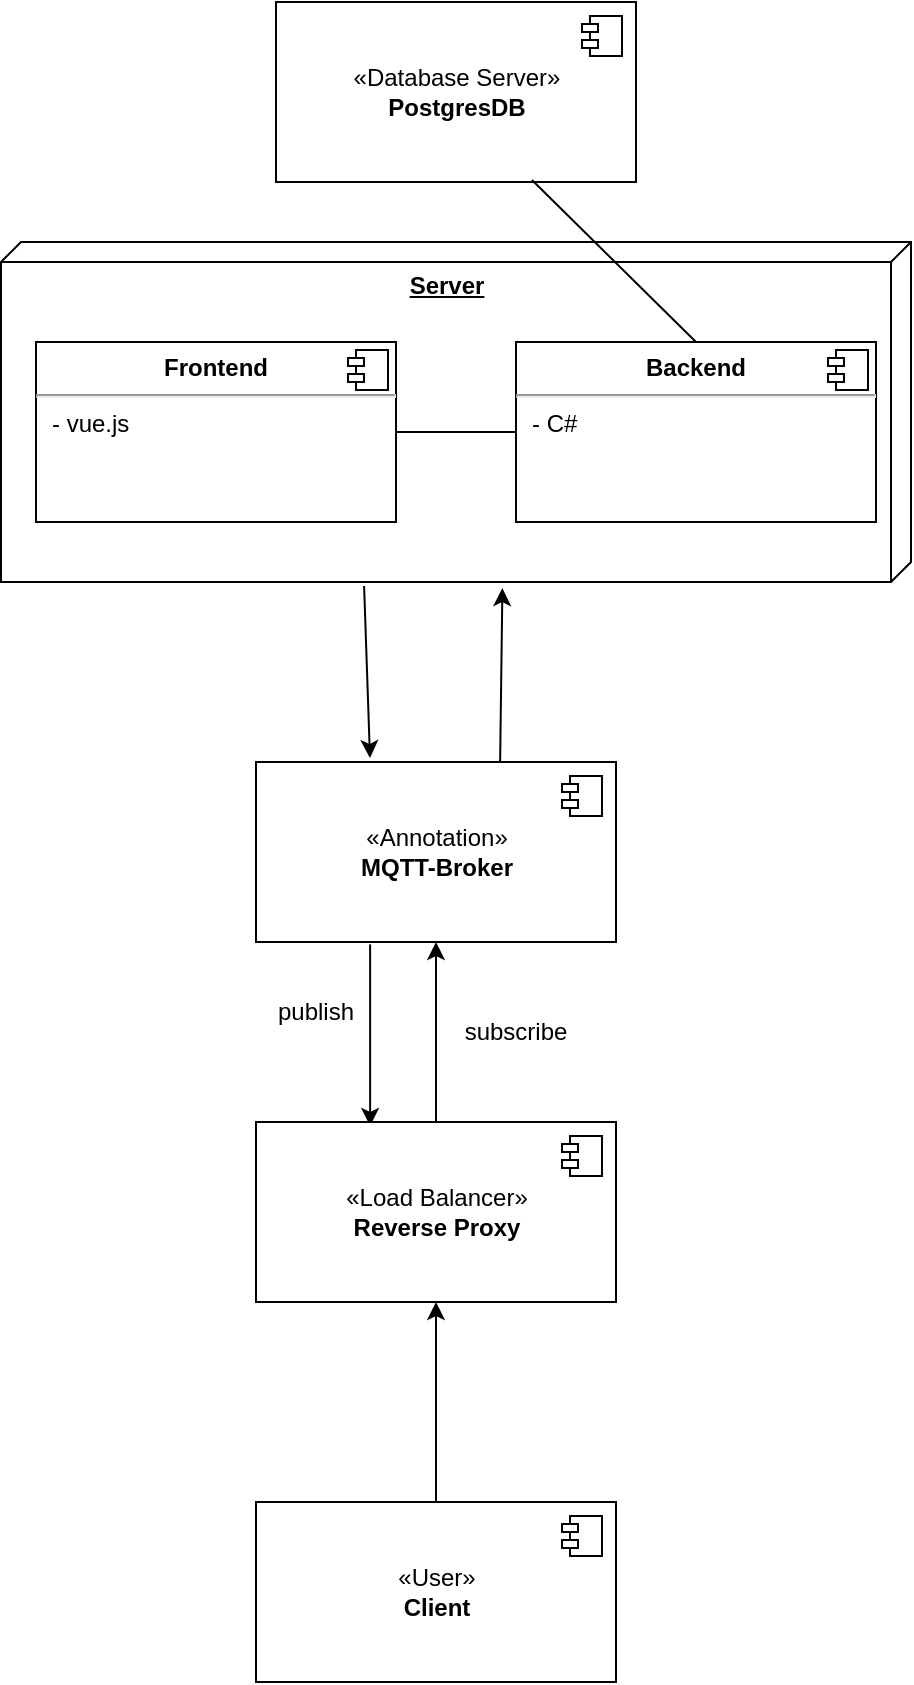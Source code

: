 <mxfile version="14.9.6" type="device"><diagram id="F7fACLqV5Iv1VbgsJtzd" name="Page-1"><mxGraphModel dx="1315" dy="675" grid="1" gridSize="10" guides="1" tooltips="1" connect="1" arrows="1" fold="1" page="1" pageScale="1" pageWidth="850" pageHeight="1100" math="0" shadow="0"><root><mxCell id="0"/><mxCell id="1" parent="0"/><mxCell id="19" style="edgeStyle=none;html=1;" parent="1" source="Iw-lahMxkx9hHxWYulpp-37" target="4" edge="1"><mxGeometry relative="1" as="geometry"/></mxCell><mxCell id="2" value="«User»&lt;br&gt;&lt;b&gt;Client&lt;/b&gt;" style="html=1;dropTarget=0;" parent="1" vertex="1"><mxGeometry x="340" y="760" width="180" height="90" as="geometry"/></mxCell><mxCell id="3" value="" style="shape=module;jettyWidth=8;jettyHeight=4;" parent="2" vertex="1"><mxGeometry x="1" width="20" height="20" relative="1" as="geometry"><mxPoint x="-27" y="7" as="offset"/></mxGeometry></mxCell><mxCell id="20" style="edgeStyle=none;html=1;exitX=0.317;exitY=1.013;exitDx=0;exitDy=0;exitPerimeter=0;entryX=0.317;entryY=0.022;entryDx=0;entryDy=0;entryPerimeter=0;" parent="1" source="4" target="Iw-lahMxkx9hHxWYulpp-37" edge="1"><mxGeometry relative="1" as="geometry"/></mxCell><mxCell id="29" style="edgeStyle=none;html=1;entryX=1.018;entryY=0.449;entryDx=0;entryDy=0;entryPerimeter=0;exitX=0.678;exitY=0.022;exitDx=0;exitDy=0;exitPerimeter=0;" parent="1" source="4" target="6" edge="1"><mxGeometry relative="1" as="geometry"/></mxCell><mxCell id="4" value="«Annotation»&lt;br&gt;&lt;b&gt;MQTT-Broker&lt;/b&gt;" style="html=1;dropTarget=0;" parent="1" vertex="1"><mxGeometry x="340" y="390" width="180" height="90" as="geometry"/></mxCell><mxCell id="5" value="" style="shape=module;jettyWidth=8;jettyHeight=4;" parent="4" vertex="1"><mxGeometry x="1" width="20" height="20" relative="1" as="geometry"><mxPoint x="-27" y="7" as="offset"/></mxGeometry></mxCell><mxCell id="28" style="edgeStyle=none;html=1;exitX=1.012;exitY=0.601;exitDx=0;exitDy=0;exitPerimeter=0;" parent="1" source="6" edge="1"><mxGeometry relative="1" as="geometry"><mxPoint x="397" y="388" as="targetPoint"/></mxGeometry></mxCell><mxCell id="6" value="&lt;b&gt;Server&lt;/b&gt;" style="verticalAlign=top;align=center;spacingTop=8;spacingLeft=2;spacingRight=12;shape=cube;size=10;direction=south;fontStyle=4;html=1;" parent="1" vertex="1"><mxGeometry x="212.5" y="130" width="455" height="170" as="geometry"/></mxCell><mxCell id="9" value="&lt;p style=&quot;margin:0px;margin-top:6px;text-align:center;&quot;&gt;&lt;b&gt;Frontend&lt;/b&gt;&lt;/p&gt;&lt;hr&gt;&lt;p style=&quot;margin:0px;margin-left:8px;&quot;&gt;- vue.js&lt;br&gt;&lt;br&gt;&lt;/p&gt;" style="align=left;overflow=fill;html=1;dropTarget=0;" parent="1" vertex="1"><mxGeometry x="230" y="180" width="180" height="90" as="geometry"/></mxCell><mxCell id="10" value="" style="shape=component;jettyWidth=8;jettyHeight=4;" parent="9" vertex="1"><mxGeometry x="1" width="20" height="20" relative="1" as="geometry"><mxPoint x="-24" y="4" as="offset"/></mxGeometry></mxCell><mxCell id="11" value="&lt;p style=&quot;margin:0px;margin-top:6px;text-align:center;&quot;&gt;&lt;b&gt;Backend&lt;/b&gt;&lt;/p&gt;&lt;hr&gt;&lt;p style=&quot;margin:0px;margin-left:8px;&quot;&gt;- C#&lt;br&gt;&lt;br&gt;&lt;/p&gt;" style="align=left;overflow=fill;html=1;dropTarget=0;" parent="1" vertex="1"><mxGeometry x="470" y="180" width="180" height="90" as="geometry"/></mxCell><mxCell id="12" value="" style="shape=component;jettyWidth=8;jettyHeight=4;" parent="11" vertex="1"><mxGeometry x="1" width="20" height="20" relative="1" as="geometry"><mxPoint x="-24" y="4" as="offset"/></mxGeometry></mxCell><mxCell id="17" value="«Database Server»&lt;br&gt;&lt;b&gt;PostgresDB&lt;/b&gt;" style="html=1;dropTarget=0;" parent="1" vertex="1"><mxGeometry x="350" y="10" width="180" height="90" as="geometry"/></mxCell><mxCell id="18" value="" style="shape=module;jettyWidth=8;jettyHeight=4;" parent="17" vertex="1"><mxGeometry x="1" width="20" height="20" relative="1" as="geometry"><mxPoint x="-27" y="7" as="offset"/></mxGeometry></mxCell><mxCell id="21" value="publish" style="text;html=1;strokeColor=none;fillColor=none;align=center;verticalAlign=middle;whiteSpace=wrap;rounded=0;" parent="1" vertex="1"><mxGeometry x="340" y="500" width="60" height="30" as="geometry"/></mxCell><mxCell id="22" value="subscribe" style="text;html=1;strokeColor=none;fillColor=none;align=center;verticalAlign=middle;whiteSpace=wrap;rounded=0;" parent="1" vertex="1"><mxGeometry x="440" y="510" width="60" height="30" as="geometry"/></mxCell><mxCell id="30" value="" style="endArrow=classic;html=1;exitX=0.5;exitY=0;exitDx=0;exitDy=0;entryX=0.5;entryY=1;entryDx=0;entryDy=0;" parent="1" source="2" target="Iw-lahMxkx9hHxWYulpp-37" edge="1"><mxGeometry width="50" height="50" relative="1" as="geometry"><mxPoint x="410" y="340" as="sourcePoint"/><mxPoint x="630" y="510" as="targetPoint"/></mxGeometry></mxCell><mxCell id="32" value="" style="endArrow=none;html=1;entryX=0;entryY=0.5;entryDx=0;entryDy=0;exitX=1;exitY=0.5;exitDx=0;exitDy=0;" parent="1" source="9" target="11" edge="1"><mxGeometry width="50" height="50" relative="1" as="geometry"><mxPoint x="410" y="340" as="sourcePoint"/><mxPoint x="460" y="290" as="targetPoint"/></mxGeometry></mxCell><mxCell id="33" value="" style="endArrow=none;html=1;exitX=0.711;exitY=0.989;exitDx=0;exitDy=0;exitPerimeter=0;entryX=0.5;entryY=0;entryDx=0;entryDy=0;" parent="1" source="17" target="11" edge="1"><mxGeometry width="50" height="50" relative="1" as="geometry"><mxPoint x="410" y="340" as="sourcePoint"/><mxPoint x="460" y="290" as="targetPoint"/></mxGeometry></mxCell><mxCell id="Iw-lahMxkx9hHxWYulpp-37" value="«Load Balancer»&lt;br&gt;&lt;b&gt;Reverse Proxy&lt;/b&gt;" style="html=1;dropTarget=0;" parent="1" vertex="1"><mxGeometry x="340" y="570" width="180" height="90" as="geometry"/></mxCell><mxCell id="Iw-lahMxkx9hHxWYulpp-38" value="" style="shape=module;jettyWidth=8;jettyHeight=4;" parent="Iw-lahMxkx9hHxWYulpp-37" vertex="1"><mxGeometry x="1" width="20" height="20" relative="1" as="geometry"><mxPoint x="-27" y="7" as="offset"/></mxGeometry></mxCell></root></mxGraphModel></diagram></mxfile>